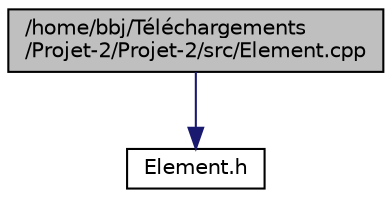 digraph "/home/bbj/Téléchargements/Projet-2/Projet-2/src/Element.cpp"
{
 // LATEX_PDF_SIZE
  edge [fontname="Helvetica",fontsize="10",labelfontname="Helvetica",labelfontsize="10"];
  node [fontname="Helvetica",fontsize="10",shape=record];
  Node1 [label="/home/bbj/Téléchargements\l/Projet-2/Projet-2/src/Element.cpp",height=0.2,width=0.4,color="black", fillcolor="grey75", style="filled", fontcolor="black",tooltip=" "];
  Node1 -> Node2 [color="midnightblue",fontsize="10",style="solid",fontname="Helvetica"];
  Node2 [label="Element.h",height=0.2,width=0.4,color="black", fillcolor="white", style="filled",URL="$Element_8h.html",tooltip=" "];
}

